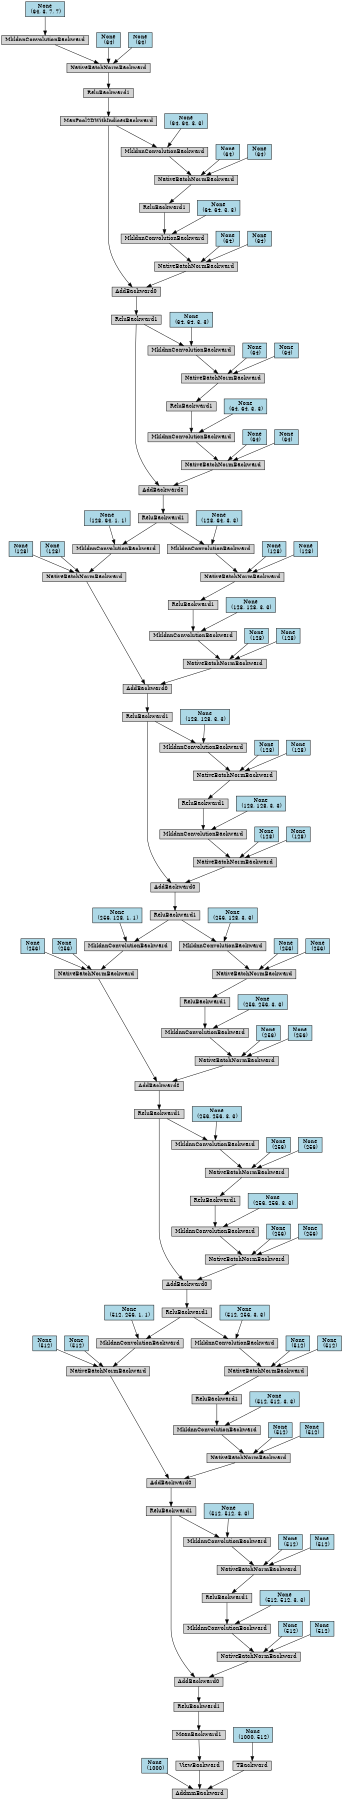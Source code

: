digraph {
	graph [size="12,12"]
	node [align=left fontsize=12 height=0.2 ranksep=0.1 shape=box style=filled]
	140145387653248 [label=AddmmBackward]
	140145387653344 -> 140145387653248
	140145387653344 [label="None
 (1000)" fillcolor=lightblue]
	140145387653296 -> 140145387653248
	140145387653296 [label=ViewBackward]
	140145387653680 -> 140145387653296
	140145387653680 [label=MeanBackward1]
	140145387653728 -> 140145387653680
	140145387653728 [label=ReluBackward1]
	140145387653584 -> 140145387653728
	140145387653584 [label=AddBackward0]
	140145387653488 -> 140145387653584
	140145387653488 [label=NativeBatchNormBackward]
	140145387653920 -> 140145387653488
	140145387653920 [label=MkldnnConvolutionBackward]
	140145387654064 -> 140145387653920
	140145387654064 [label=ReluBackward1]
	140145387654256 -> 140145387654064
	140145387654256 [label=NativeBatchNormBackward]
	140145387654352 -> 140145387654256
	140145387654352 [label=MkldnnConvolutionBackward]
	140145387653824 -> 140145387654352
	140145387653824 [label=ReluBackward1]
	140145387654640 -> 140145387653824
	140145387654640 [label=AddBackward0]
	140145387654736 -> 140145387654640
	140145387654736 [label=NativeBatchNormBackward]
	140145387654880 -> 140145387654736
	140145387654880 [label=MkldnnConvolutionBackward]
	140145387655024 -> 140145387654880
	140145387655024 [label=ReluBackward1]
	140145387651712 -> 140145387655024
	140145387651712 [label=NativeBatchNormBackward]
	140145416327280 -> 140145387651712
	140145416327280 [label=MkldnnConvolutionBackward]
	140145416327472 -> 140145416327280
	140145416327472 [label=ReluBackward1]
	140145416327616 -> 140145416327472
	140145416327616 [label=AddBackward0]
	140145416327712 -> 140145416327616
	140145416327712 [label=NativeBatchNormBackward]
	140145416327856 -> 140145416327712
	140145416327856 [label=MkldnnConvolutionBackward]
	140145416328048 -> 140145416327856
	140145416328048 [label=ReluBackward1]
	140145416328192 -> 140145416328048
	140145416328192 [label=NativeBatchNormBackward]
	140145416328288 -> 140145416328192
	140145416328288 [label=MkldnnConvolutionBackward]
	140145416327760 -> 140145416328288
	140145416327760 [label=ReluBackward1]
	140145416328576 -> 140145416327760
	140145416328576 [label=AddBackward0]
	140145416328672 -> 140145416328576
	140145416328672 [label=NativeBatchNormBackward]
	140145416328816 -> 140145416328672
	140145416328816 [label=MkldnnConvolutionBackward]
	140145416329008 -> 140145416328816
	140145416329008 [label=ReluBackward1]
	140145416329152 -> 140145416329008
	140145416329152 [label=NativeBatchNormBackward]
	140145416329248 -> 140145416329152
	140145416329248 [label=MkldnnConvolutionBackward]
	140145416329440 -> 140145416329248
	140145416329440 [label=ReluBackward1]
	140145416329584 -> 140145416329440
	140145416329584 [label=AddBackward0]
	140145416329680 -> 140145416329584
	140145416329680 [label=NativeBatchNormBackward]
	140145416329824 -> 140145416329680
	140145416329824 [label=MkldnnConvolutionBackward]
	140145416330016 -> 140145416329824
	140145416330016 [label=ReluBackward1]
	140145416330160 -> 140145416330016
	140145416330160 [label=NativeBatchNormBackward]
	140145416330256 -> 140145416330160
	140145416330256 [label=MkldnnConvolutionBackward]
	140145416329728 -> 140145416330256
	140145416329728 [label=ReluBackward1]
	140145416330544 -> 140145416329728
	140145416330544 [label=AddBackward0]
	140145416330640 -> 140145416330544
	140145416330640 [label=NativeBatchNormBackward]
	140145416330784 -> 140145416330640
	140145416330784 [label=MkldnnConvolutionBackward]
	140145416330976 -> 140145416330784
	140145416330976 [label=ReluBackward1]
	140145416331120 -> 140145416330976
	140145416331120 [label=NativeBatchNormBackward]
	140145416331216 -> 140145416331120
	140145416331216 [label=MkldnnConvolutionBackward]
	140145416138960 -> 140145416331216
	140145416138960 [label=ReluBackward1]
	140145416139104 -> 140145416138960
	140145416139104 [label=AddBackward0]
	140145416139200 -> 140145416139104
	140145416139200 [label=NativeBatchNormBackward]
	140145416139344 -> 140145416139200
	140145416139344 [label=MkldnnConvolutionBackward]
	140145416139536 -> 140145416139344
	140145416139536 [label=ReluBackward1]
	140145416139680 -> 140145416139536
	140145416139680 [label=NativeBatchNormBackward]
	140145416139776 -> 140145416139680
	140145416139776 [label=MkldnnConvolutionBackward]
	140145416139248 -> 140145416139776
	140145416139248 [label=ReluBackward1]
	140145416140064 -> 140145416139248
	140145416140064 [label=AddBackward0]
	140145416140160 -> 140145416140064
	140145416140160 [label=NativeBatchNormBackward]
	140145416140304 -> 140145416140160
	140145416140304 [label=MkldnnConvolutionBackward]
	140145416140496 -> 140145416140304
	140145416140496 [label=ReluBackward1]
	140145416140640 -> 140145416140496
	140145416140640 [label=NativeBatchNormBackward]
	140145416140736 -> 140145416140640
	140145416140736 [label=MkldnnConvolutionBackward]
	140145416140208 -> 140145416140736
	140145416140208 [label=MaxPool2DWithIndicesBackward]
	140145416141024 -> 140145416140208
	140145416141024 [label=ReluBackward1]
	140145416141120 -> 140145416141024
	140145416141120 [label=NativeBatchNormBackward]
	140145416141216 -> 140145416141120
	140145416141216 [label=MkldnnConvolutionBackward]
	140145416141408 -> 140145416141216
	140145416141408 [label="None
 (64, 3, 7, 7)" fillcolor=lightblue]
	140145416141264 -> 140145416141120
	140145416141264 [label="None
 (64)" fillcolor=lightblue]
	140145416141312 -> 140145416141120
	140145416141312 [label="None
 (64)" fillcolor=lightblue]
	140145416140928 -> 140145416140736
	140145416140928 [label="None
 (64, 64, 3, 3)" fillcolor=lightblue]
	140145416140784 -> 140145416140640
	140145416140784 [label="None
 (64)" fillcolor=lightblue]
	140145416140832 -> 140145416140640
	140145416140832 [label="None
 (64)" fillcolor=lightblue]
	140145416140544 -> 140145416140304
	140145416140544 [label="None
 (64, 64, 3, 3)" fillcolor=lightblue]
	140145416140352 -> 140145416140160
	140145416140352 [label="None
 (64)" fillcolor=lightblue]
	140145416140400 -> 140145416140160
	140145416140400 [label="None
 (64)" fillcolor=lightblue]
	140145416140208 -> 140145416140064
	140145416139968 -> 140145416139776
	140145416139968 [label="None
 (64, 64, 3, 3)" fillcolor=lightblue]
	140145416139824 -> 140145416139680
	140145416139824 [label="None
 (64)" fillcolor=lightblue]
	140145416139872 -> 140145416139680
	140145416139872 [label="None
 (64)" fillcolor=lightblue]
	140145416139584 -> 140145416139344
	140145416139584 [label="None
 (64, 64, 3, 3)" fillcolor=lightblue]
	140145416139392 -> 140145416139200
	140145416139392 [label="None
 (64)" fillcolor=lightblue]
	140145416139440 -> 140145416139200
	140145416139440 [label="None
 (64)" fillcolor=lightblue]
	140145416139248 -> 140145416139104
	140145416139008 -> 140145416331216
	140145416139008 [label="None
 (128, 64, 3, 3)" fillcolor=lightblue]
	140145416138816 -> 140145416331120
	140145416138816 [label="None
 (128)" fillcolor=lightblue]
	140145416138864 -> 140145416331120
	140145416138864 [label="None
 (128)" fillcolor=lightblue]
	140145416331024 -> 140145416330784
	140145416331024 [label="None
 (128, 128, 3, 3)" fillcolor=lightblue]
	140145416330832 -> 140145416330640
	140145416330832 [label="None
 (128)" fillcolor=lightblue]
	140145416330880 -> 140145416330640
	140145416330880 [label="None
 (128)" fillcolor=lightblue]
	140145416330688 -> 140145416330544
	140145416330688 [label=NativeBatchNormBackward]
	140145416330928 -> 140145416330688
	140145416330928 [label=MkldnnConvolutionBackward]
	140145416138960 -> 140145416330928
	140145416139056 -> 140145416330928
	140145416139056 [label="None
 (128, 64, 1, 1)" fillcolor=lightblue]
	140145416331072 -> 140145416330688
	140145416331072 [label="None
 (128)" fillcolor=lightblue]
	140145416331168 -> 140145416330688
	140145416331168 [label="None
 (128)" fillcolor=lightblue]
	140145416330448 -> 140145416330256
	140145416330448 [label="None
 (128, 128, 3, 3)" fillcolor=lightblue]
	140145416330304 -> 140145416330160
	140145416330304 [label="None
 (128)" fillcolor=lightblue]
	140145416330352 -> 140145416330160
	140145416330352 [label="None
 (128)" fillcolor=lightblue]
	140145416330064 -> 140145416329824
	140145416330064 [label="None
 (128, 128, 3, 3)" fillcolor=lightblue]
	140145416329872 -> 140145416329680
	140145416329872 [label="None
 (128)" fillcolor=lightblue]
	140145416329920 -> 140145416329680
	140145416329920 [label="None
 (128)" fillcolor=lightblue]
	140145416329728 -> 140145416329584
	140145416329488 -> 140145416329248
	140145416329488 [label="None
 (256, 128, 3, 3)" fillcolor=lightblue]
	140145416329296 -> 140145416329152
	140145416329296 [label="None
 (256)" fillcolor=lightblue]
	140145416329344 -> 140145416329152
	140145416329344 [label="None
 (256)" fillcolor=lightblue]
	140145416329056 -> 140145416328816
	140145416329056 [label="None
 (256, 256, 3, 3)" fillcolor=lightblue]
	140145416328864 -> 140145416328672
	140145416328864 [label="None
 (256)" fillcolor=lightblue]
	140145416328912 -> 140145416328672
	140145416328912 [label="None
 (256)" fillcolor=lightblue]
	140145416328720 -> 140145416328576
	140145416328720 [label=NativeBatchNormBackward]
	140145416328960 -> 140145416328720
	140145416328960 [label=MkldnnConvolutionBackward]
	140145416329440 -> 140145416328960
	140145416329536 -> 140145416328960
	140145416329536 [label="None
 (256, 128, 1, 1)" fillcolor=lightblue]
	140145416329104 -> 140145416328720
	140145416329104 [label="None
 (256)" fillcolor=lightblue]
	140145416329200 -> 140145416328720
	140145416329200 [label="None
 (256)" fillcolor=lightblue]
	140145416328480 -> 140145416328288
	140145416328480 [label="None
 (256, 256, 3, 3)" fillcolor=lightblue]
	140145416328336 -> 140145416328192
	140145416328336 [label="None
 (256)" fillcolor=lightblue]
	140145416328384 -> 140145416328192
	140145416328384 [label="None
 (256)" fillcolor=lightblue]
	140145416328096 -> 140145416327856
	140145416328096 [label="None
 (256, 256, 3, 3)" fillcolor=lightblue]
	140145416327904 -> 140145416327712
	140145416327904 [label="None
 (256)" fillcolor=lightblue]
	140145416327952 -> 140145416327712
	140145416327952 [label="None
 (256)" fillcolor=lightblue]
	140145416327760 -> 140145416327616
	140145416327520 -> 140145416327280
	140145416327520 [label="None
 (512, 256, 3, 3)" fillcolor=lightblue]
	140145416327328 -> 140145387651712
	140145416327328 [label="None
 (512)" fillcolor=lightblue]
	140145416327376 -> 140145387651712
	140145416327376 [label="None
 (512)" fillcolor=lightblue]
	140145387655072 -> 140145387654880
	140145387655072 [label="None
 (512, 512, 3, 3)" fillcolor=lightblue]
	140145387652528 -> 140145387654736
	140145387652528 [label="None
 (512)" fillcolor=lightblue]
	140145387654928 -> 140145387654736
	140145387654928 [label="None
 (512)" fillcolor=lightblue]
	140145387654784 -> 140145387654640
	140145387654784 [label=NativeBatchNormBackward]
	140145387654976 -> 140145387654784
	140145387654976 [label=MkldnnConvolutionBackward]
	140145416327472 -> 140145387654976
	140145387653104 -> 140145387654976
	140145387653104 [label="None
 (512, 256, 1, 1)" fillcolor=lightblue]
	140145387655120 -> 140145387654784
	140145387655120 [label="None
 (512)" fillcolor=lightblue]
	140145387653056 -> 140145387654784
	140145387653056 [label="None
 (512)" fillcolor=lightblue]
	140145387654544 -> 140145387654352
	140145387654544 [label="None
 (512, 512, 3, 3)" fillcolor=lightblue]
	140145387654400 -> 140145387654256
	140145387654400 [label="None
 (512)" fillcolor=lightblue]
	140145387654448 -> 140145387654256
	140145387654448 [label="None
 (512)" fillcolor=lightblue]
	140145387654160 -> 140145387653920
	140145387654160 [label="None
 (512, 512, 3, 3)" fillcolor=lightblue]
	140145387653968 -> 140145387653488
	140145387653968 [label="None
 (512)" fillcolor=lightblue]
	140145387654016 -> 140145387653488
	140145387654016 [label="None
 (512)" fillcolor=lightblue]
	140145387653824 -> 140145387653584
	140145387653392 -> 140145387653248
	140145387653392 [label=TBackward]
	140145387653632 -> 140145387653392
	140145387653632 [label="None
 (1000, 512)" fillcolor=lightblue]
}
